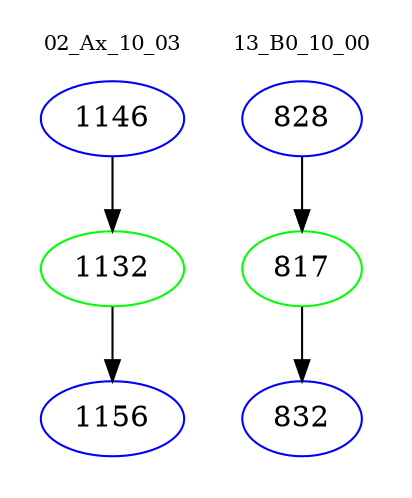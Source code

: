 digraph{
subgraph cluster_0 {
color = white
label = "02_Ax_10_03";
fontsize=10;
T0_1146 [label="1146", color="blue"]
T0_1146 -> T0_1132 [color="black"]
T0_1132 [label="1132", color="green"]
T0_1132 -> T0_1156 [color="black"]
T0_1156 [label="1156", color="blue"]
}
subgraph cluster_1 {
color = white
label = "13_B0_10_00";
fontsize=10;
T1_828 [label="828", color="blue"]
T1_828 -> T1_817 [color="black"]
T1_817 [label="817", color="green"]
T1_817 -> T1_832 [color="black"]
T1_832 [label="832", color="blue"]
}
}
